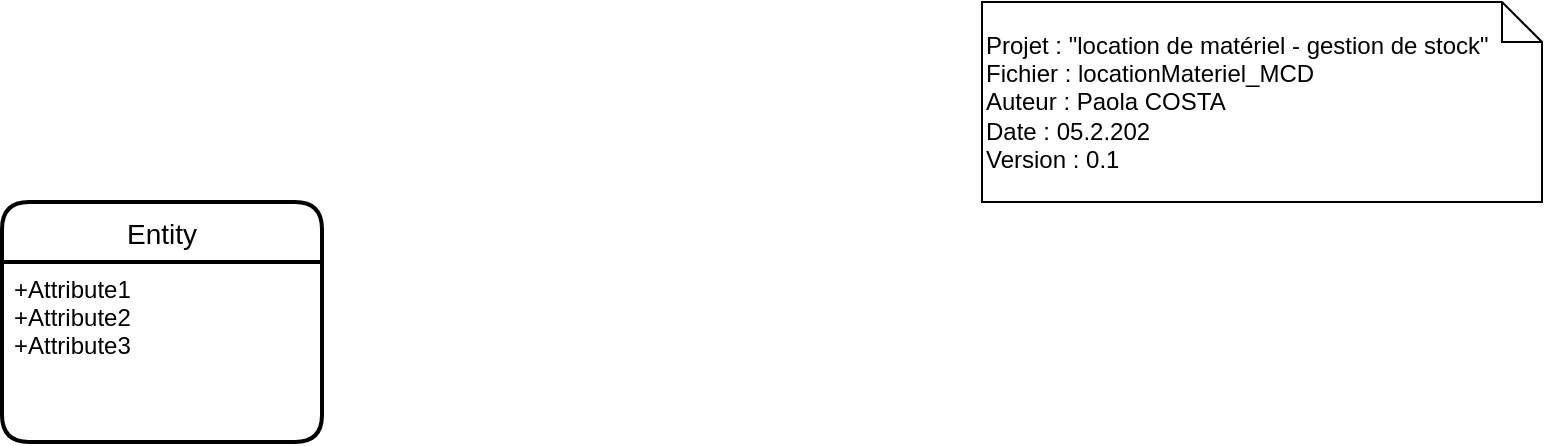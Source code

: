 <mxfile version="13.9.9" type="device"><diagram id="R2lEEEUBdFMjLlhIrx00" name="Page-1"><mxGraphModel dx="914" dy="556" grid="1" gridSize="10" guides="1" tooltips="1" connect="1" arrows="1" fold="1" page="1" pageScale="1" pageWidth="850" pageHeight="1100" math="0" shadow="0" extFonts="Permanent Marker^https://fonts.googleapis.com/css?family=Permanent+Marker"><root><mxCell id="0"/><mxCell id="1" parent="0"/><mxCell id="gZ1wDOq4PzMhzOFO-Foa-4" value="Entity" style="swimlane;childLayout=stackLayout;horizontal=1;startSize=30;horizontalStack=0;rounded=1;fontSize=14;fontStyle=0;strokeWidth=2;resizeParent=0;resizeLast=1;shadow=0;dashed=0;align=center;" vertex="1" parent="1"><mxGeometry x="60" y="120" width="160" height="120" as="geometry"><mxRectangle x="60" y="120" width="70" height="30" as="alternateBounds"/></mxGeometry></mxCell><mxCell id="gZ1wDOq4PzMhzOFO-Foa-5" value="+Attribute1&#10;+Attribute2&#10;+Attribute3" style="align=left;strokeColor=none;fillColor=none;spacingLeft=4;fontSize=12;verticalAlign=top;resizable=0;rotatable=0;part=1;" vertex="1" parent="gZ1wDOq4PzMhzOFO-Foa-4"><mxGeometry y="30" width="160" height="90" as="geometry"/></mxCell><mxCell id="gZ1wDOq4PzMhzOFO-Foa-7" value="Projet : &quot;location de matériel - gestion de stock&quot;&lt;br&gt;Fichier : locationMateriel_MCD&lt;br&gt;Auteur : Paola COSTA&lt;br&gt;Date : 05.2.202&lt;br&gt;Version : 0.1&lt;br&gt;" style="shape=note;size=20;whiteSpace=wrap;html=1;align=left;" vertex="1" parent="1"><mxGeometry x="550" y="20" width="280" height="100" as="geometry"/></mxCell></root></mxGraphModel></diagram></mxfile>